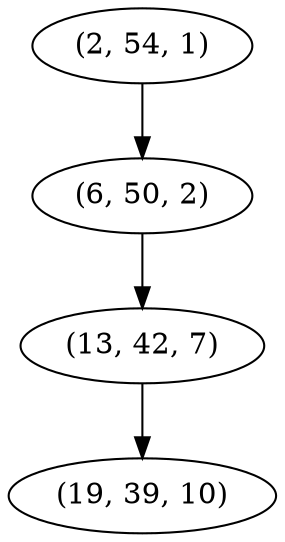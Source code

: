 digraph tree {
    "(2, 54, 1)";
    "(6, 50, 2)";
    "(13, 42, 7)";
    "(19, 39, 10)";
    "(2, 54, 1)" -> "(6, 50, 2)";
    "(6, 50, 2)" -> "(13, 42, 7)";
    "(13, 42, 7)" -> "(19, 39, 10)";
}
